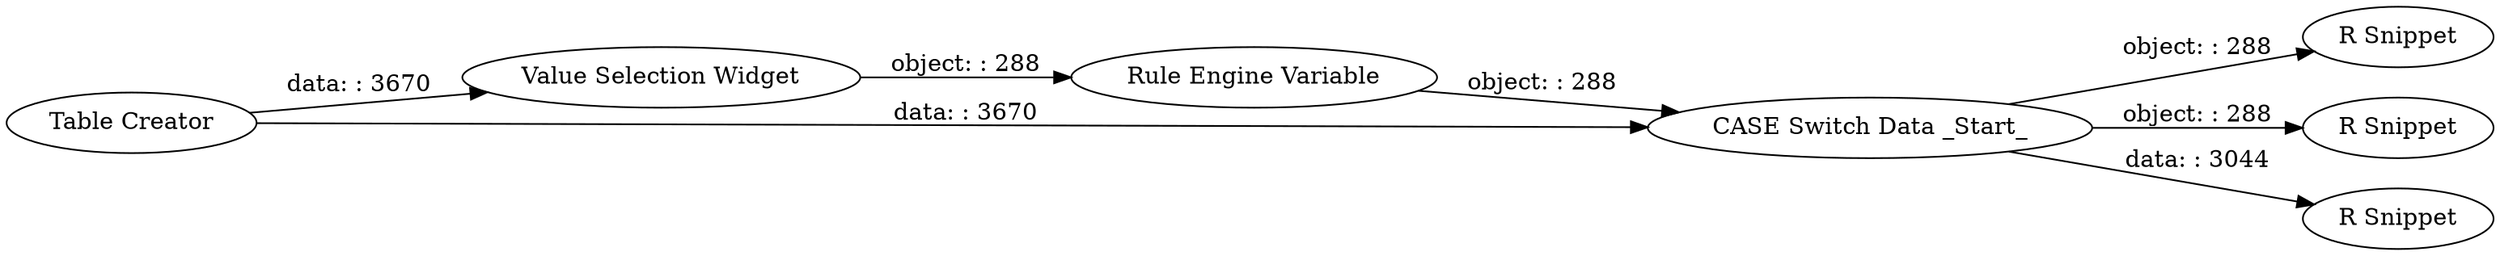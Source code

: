 digraph {
	"-3335066295472673569_154" [label="Value Selection Widget"]
	"-3335066295472673569_155" [label="Rule Engine Variable"]
	"-3335066295472673569_157" [label="CASE Switch Data _Start_"]
	"-3335066295472673569_159" [label="R Snippet"]
	"-3335066295472673569_160" [label="R Snippet"]
	"-3335066295472673569_158" [label="R Snippet"]
	"-3335066295472673569_153" [label="Table Creator"]
	"-3335066295472673569_157" -> "-3335066295472673569_160" [label="object: : 288"]
	"-3335066295472673569_157" -> "-3335066295472673569_159" [label="object: : 288"]
	"-3335066295472673569_154" -> "-3335066295472673569_155" [label="object: : 288"]
	"-3335066295472673569_157" -> "-3335066295472673569_158" [label="data: : 3044"]
	"-3335066295472673569_155" -> "-3335066295472673569_157" [label="object: : 288"]
	"-3335066295472673569_153" -> "-3335066295472673569_157" [label="data: : 3670"]
	"-3335066295472673569_153" -> "-3335066295472673569_154" [label="data: : 3670"]
	rankdir=LR
}
